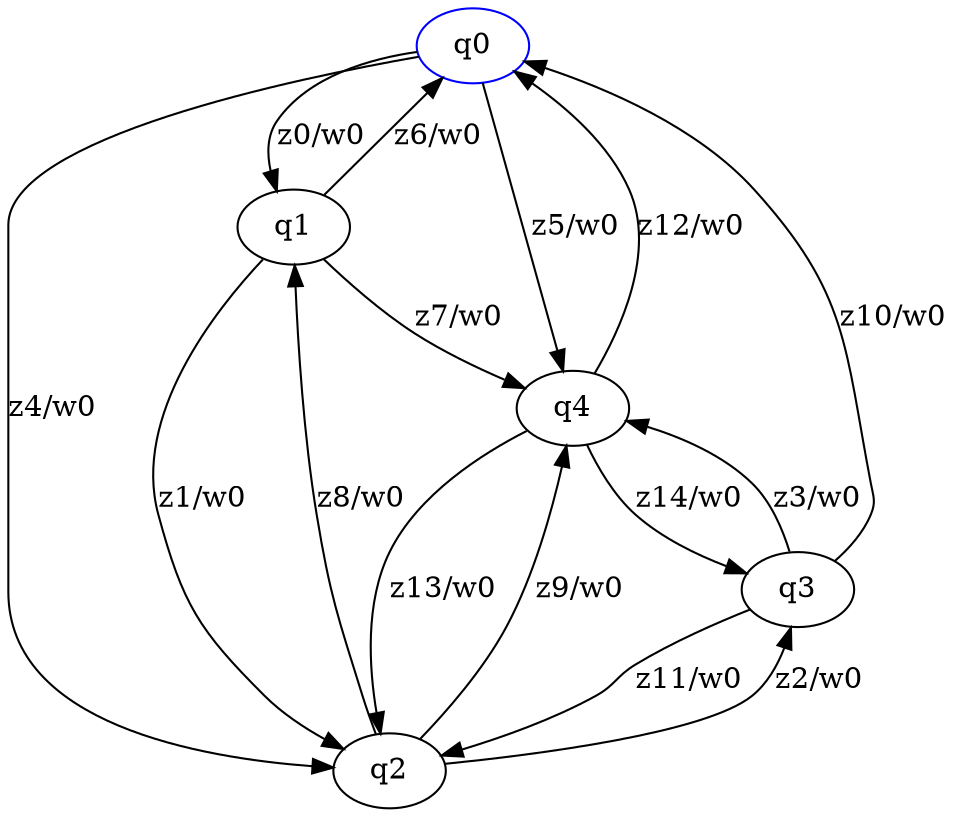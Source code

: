 digraph G {
  q0 [color="blue"]

  q0 -> q1 [label="z0/w0"]
  q0 -> q2 [label="z4/w0"]
  q0 -> q4 [label="z5/w0"]
  q1 -> q2 [label="z1/w0"]
  q1 -> q0 [label="z6/w0"]
  q1 -> q4 [label="z7/w0"]
  q2 -> q3 [label="z2/w0"]
  q2 -> q1 [label="z8/w0"]
  q2 -> q4 [label="z9/w0"]
  q3 -> q4 [label="z3/w0"]
  q3 -> q0 [label="z10/w0"]
  q3 -> q2 [label="z11/w0"]
  q4 -> q0 [label="z12/w0"]
  q4 -> q2 [label="z13/w0"]
  q4 -> q3 [label="z14/w0"]
}
